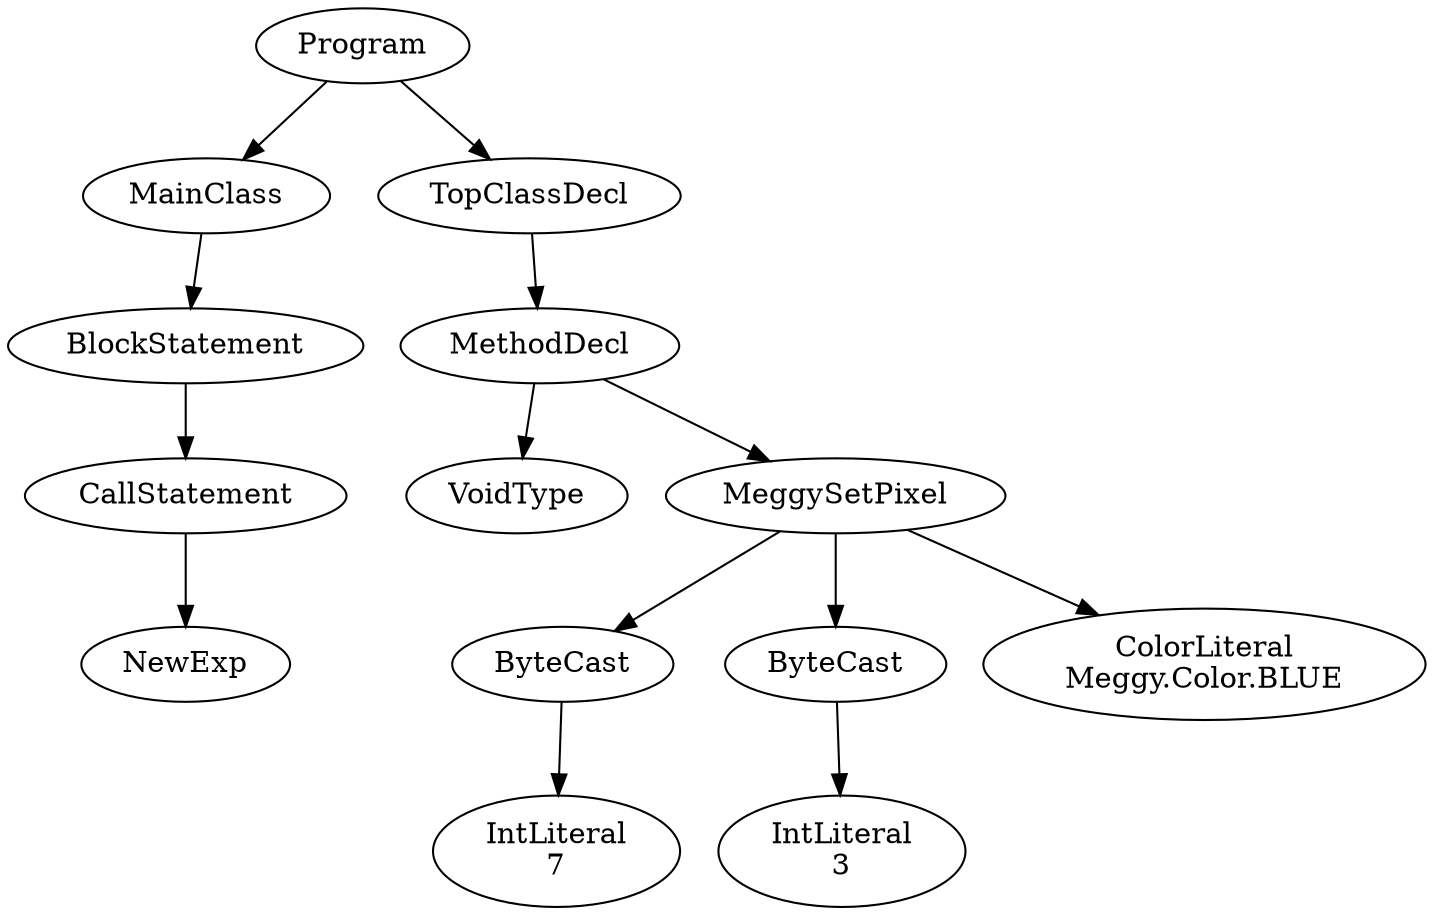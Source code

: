 digraph ASTGraph {
0 [ label="Program" ];
1 [ label="MainClass" ];
0 -> 1
2 [ label="BlockStatement" ];
1 -> 2
3 [ label="CallStatement" ];
2 -> 3
4 [ label="NewExp" ];
3 -> 4
5 [ label="TopClassDecl" ];
0 -> 5
6 [ label="MethodDecl" ];
5 -> 6
7 [ label="VoidType" ];
6 -> 7
8 [ label="MeggySetPixel" ];
6 -> 8
9 [ label="ByteCast" ];
8 -> 9
10 [ label="IntLiteral\n7" ];
9 -> 10
11 [ label="ByteCast" ];
8 -> 11
12 [ label="IntLiteral\n3" ];
11 -> 12
13 [ label="ColorLiteral\nMeggy.Color.BLUE" ];
8 -> 13
}
